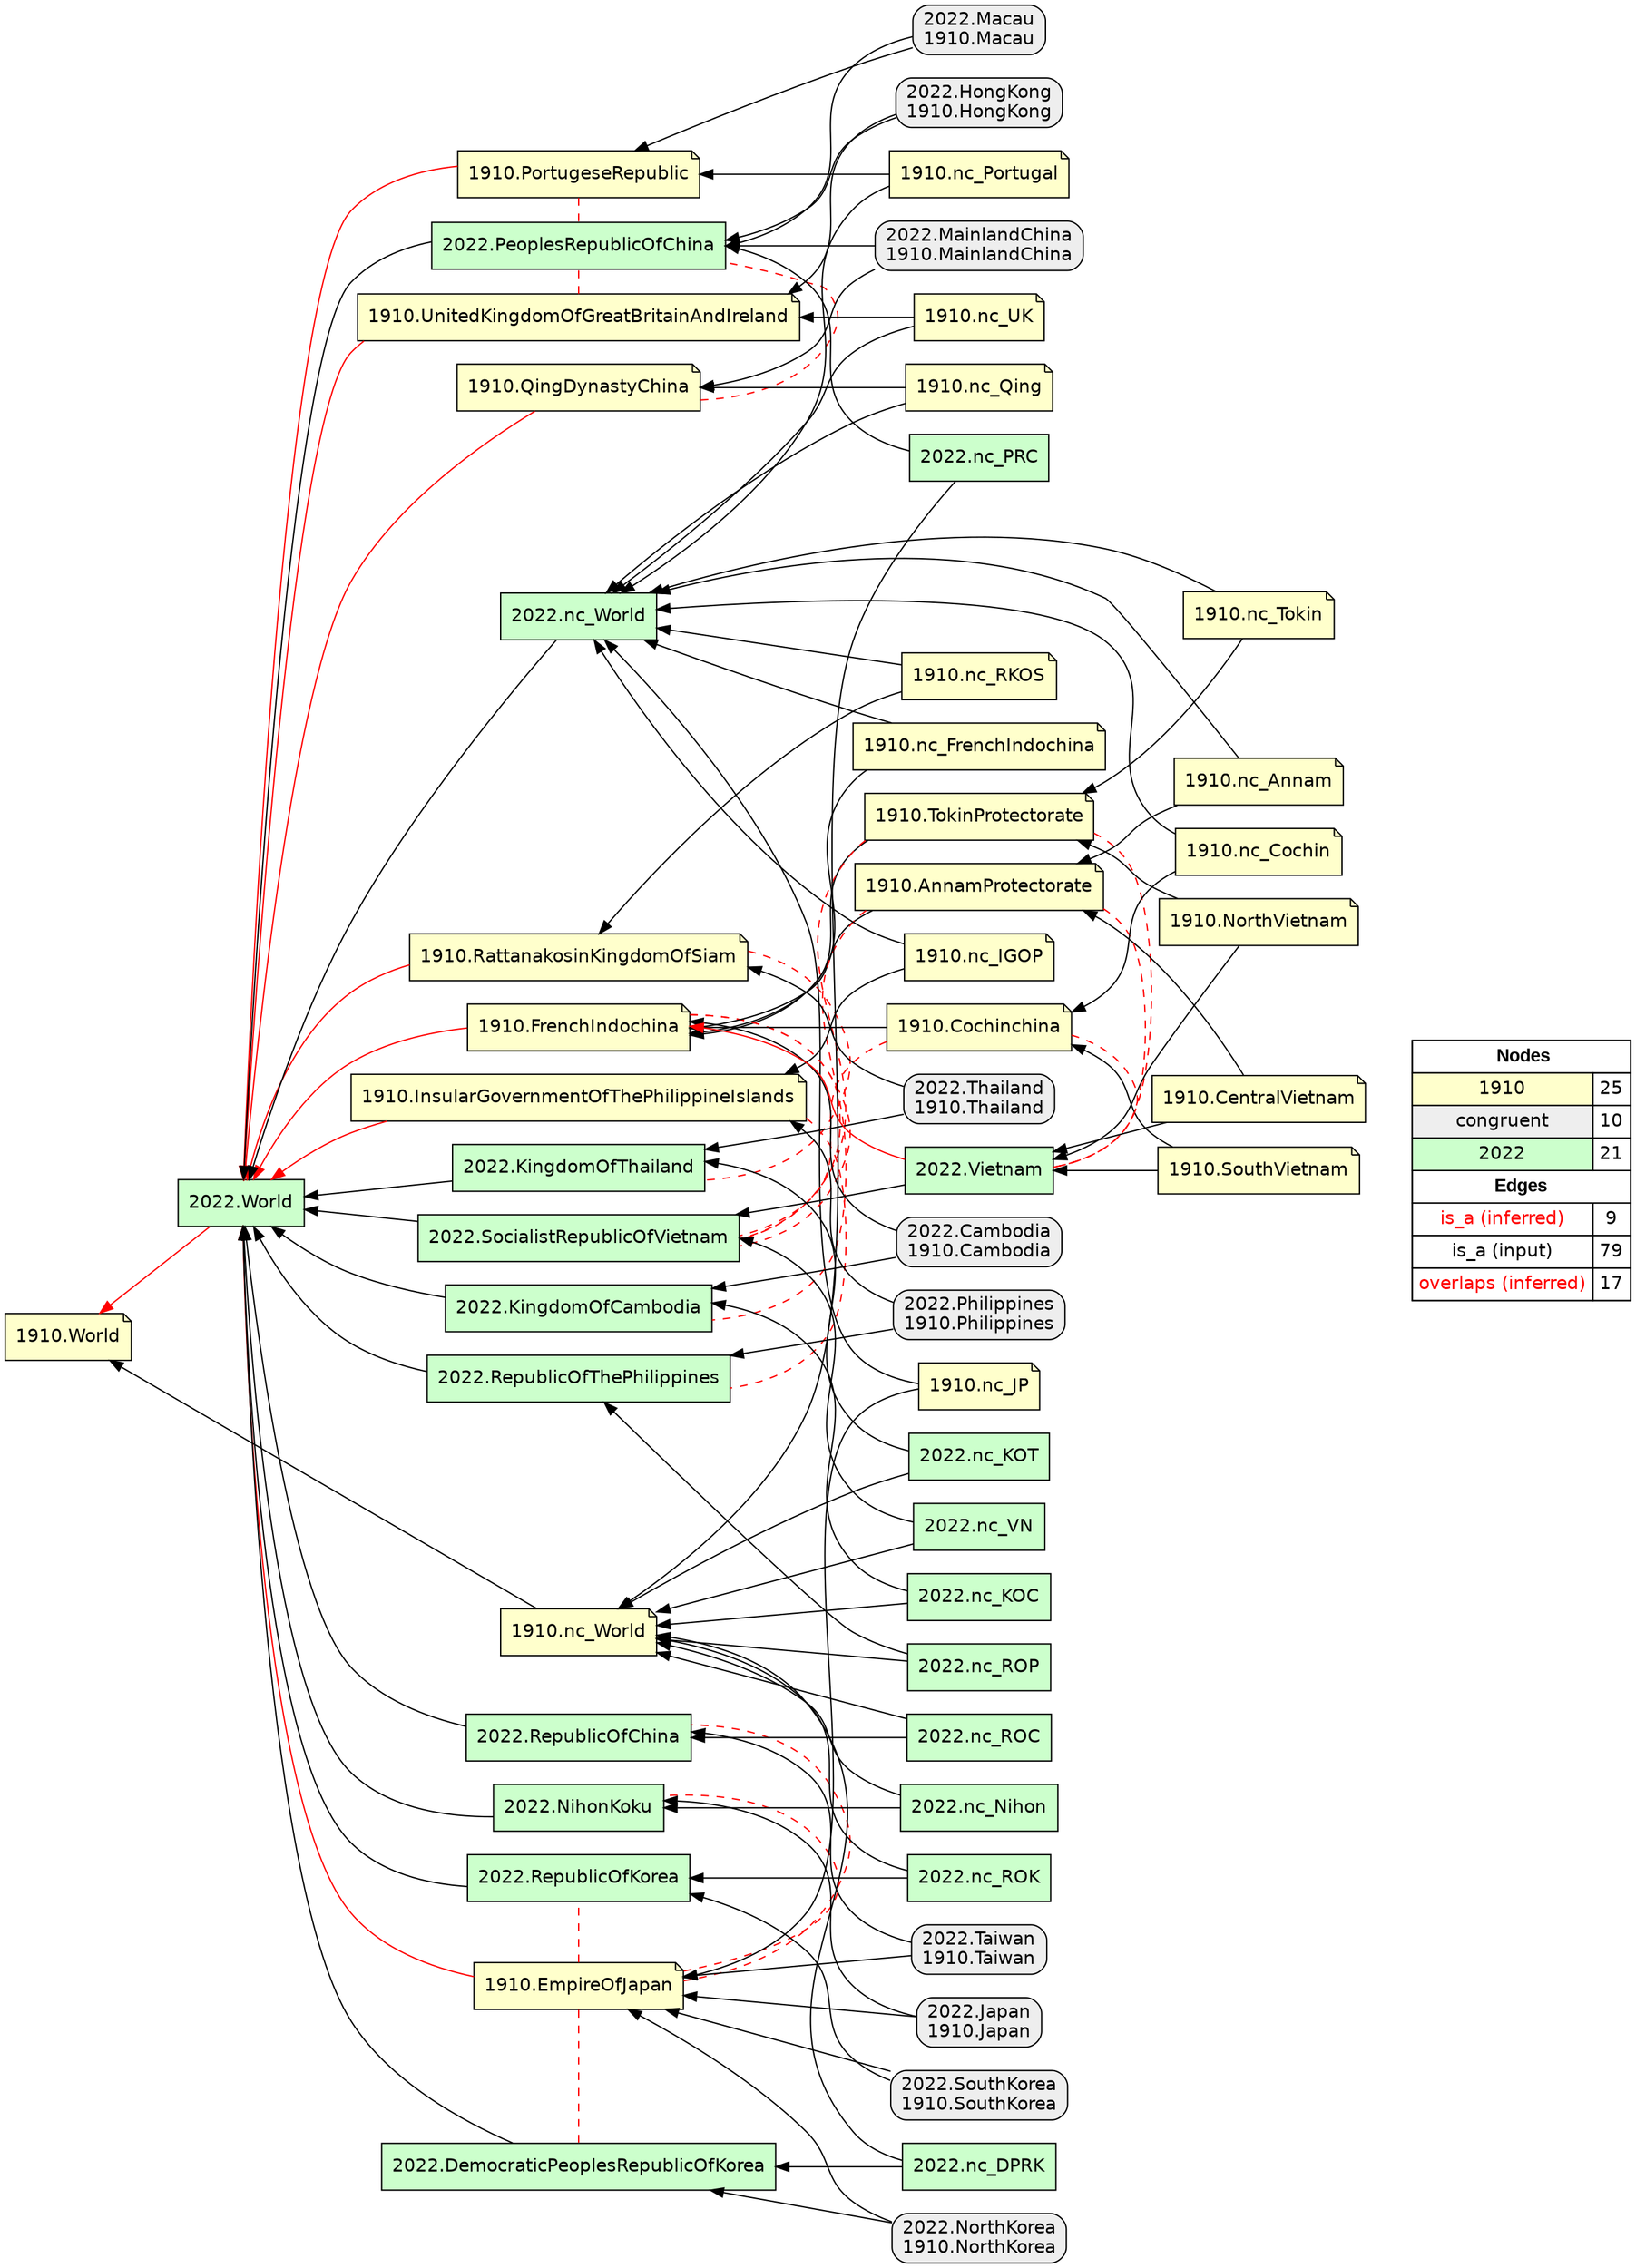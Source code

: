 digraph{
rankdir=RL
node[shape=note style=filled fillcolor="#FFFFCC" fontname="helvetica"] 
"1910.QingDynastyChina"
"1910.nc_RKOS"
"1910.EmpireOfJapan"
"1910.nc_World"
"1910.nc_Portugal"
"1910.InsularGovernmentOfThePhilippineIslands"
"1910.TokinProtectorate"
"1910.NorthVietnam"
"1910.RattanakosinKingdomOfSiam"
"1910.CentralVietnam"
"1910.nc_Tokin"
"1910.nc_Annam"
"1910.nc_FrenchIndochina"
"1910.nc_JP"
"1910.nc_UK"
"1910.World"
"1910.FrenchIndochina"
"1910.PortugeseRepublic"
"1910.AnnamProtectorate"
"1910.nc_Cochin"
"1910.SouthVietnam"
"1910.nc_Qing"
"1910.UnitedKingdomOfGreatBritainAndIreland"
"1910.Cochinchina"
"1910.nc_IGOP"
node[shape=box style="filled,rounded" fillcolor="#EEEEEE" fontname="helvetica"] 
"2022.Cambodia\n1910.Cambodia"
"2022.HongKong\n1910.HongKong"
"2022.Japan\n1910.Japan"
"2022.Macau\n1910.Macau"
"2022.MainlandChina\n1910.MainlandChina"
"2022.Thailand\n1910.Thailand"
"2022.SouthKorea\n1910.SouthKorea"
"2022.NorthKorea\n1910.NorthKorea"
"2022.Taiwan\n1910.Taiwan"
"2022.Philippines\n1910.Philippines"
node[shape=box style=filled fillcolor="#CCFFCC" fontname="helvetica"] 
"2022.nc_Nihon"
"2022.RepublicOfThePhilippines"
"2022.nc_VN"
"2022.SocialistRepublicOfVietnam"
"2022.RepublicOfKorea"
"2022.DemocraticPeoplesRepublicOfKorea"
"2022.nc_World"
"2022.PeoplesRepublicOfChina"
"2022.RepublicOfChina"
"2022.Vietnam"
"2022.nc_DPRK"
"2022.NihonKoku"
"2022.World"
"2022.KingdomOfThailand"
"2022.nc_PRC"
"2022.nc_ROK"
"2022.nc_KOC"
"2022.nc_ROC"
"2022.nc_KOT"
"2022.nc_ROP"
"2022.KingdomOfCambodia"
edge[arrowhead=normal style=solid color="#FF0000" constraint=true penwidth=1]
"1910.RattanakosinKingdomOfSiam" -> "2022.World"
"1910.EmpireOfJapan" -> "2022.World"
"1910.FrenchIndochina" -> "2022.World"
"2022.Vietnam" -> "1910.FrenchIndochina"
"1910.UnitedKingdomOfGreatBritainAndIreland" -> "2022.World"
"2022.World" -> "1910.World"
"1910.PortugeseRepublic" -> "2022.World"
"1910.InsularGovernmentOfThePhilippineIslands" -> "2022.World"
"1910.QingDynastyChina" -> "2022.World"
edge[arrowhead=normal style=solid color="#000000" constraint=true penwidth=1]
"2022.HongKong\n1910.HongKong" -> "2022.PeoplesRepublicOfChina"
"1910.CentralVietnam" -> "2022.Vietnam"
"2022.nc_ROC" -> "2022.RepublicOfChina"
"2022.nc_DPRK" -> "2022.DemocraticPeoplesRepublicOfKorea"
"1910.TokinProtectorate" -> "1910.FrenchIndochina"
"2022.nc_KOT" -> "1910.nc_World"
"2022.Taiwan\n1910.Taiwan" -> "1910.EmpireOfJapan"
"2022.RepublicOfKorea" -> "2022.World"
"2022.NorthKorea\n1910.NorthKorea" -> "1910.EmpireOfJapan"
"2022.nc_ROP" -> "1910.nc_World"
"2022.Philippines\n1910.Philippines" -> "1910.InsularGovernmentOfThePhilippineIslands"
"1910.nc_Cochin" -> "1910.Cochinchina"
"1910.nc_RKOS" -> "1910.RattanakosinKingdomOfSiam"
"2022.nc_Nihon" -> "2022.NihonKoku"
"2022.RepublicOfChina" -> "2022.World"
"2022.Philippines\n1910.Philippines" -> "2022.RepublicOfThePhilippines"
"1910.SouthVietnam" -> "1910.Cochinchina"
"2022.nc_VN" -> "2022.SocialistRepublicOfVietnam"
"2022.SocialistRepublicOfVietnam" -> "2022.World"
"2022.nc_KOT" -> "2022.KingdomOfThailand"
"1910.nc_Cochin" -> "2022.nc_World"
"1910.nc_FrenchIndochina" -> "2022.nc_World"
"2022.SouthKorea\n1910.SouthKorea" -> "1910.EmpireOfJapan"
"1910.nc_FrenchIndochina" -> "1910.FrenchIndochina"
"2022.Cambodia\n1910.Cambodia" -> "2022.KingdomOfCambodia"
"1910.nc_IGOP" -> "1910.InsularGovernmentOfThePhilippineIslands"
"2022.Thailand\n1910.Thailand" -> "1910.RattanakosinKingdomOfSiam"
"1910.CentralVietnam" -> "1910.AnnamProtectorate"
"2022.nc_KOC" -> "1910.nc_World"
"1910.nc_Qing" -> "1910.QingDynastyChina"
"1910.NorthVietnam" -> "1910.TokinProtectorate"
"2022.DemocraticPeoplesRepublicOfKorea" -> "2022.World"
"1910.nc_Portugal" -> "2022.nc_World"
"1910.NorthVietnam" -> "2022.Vietnam"
"1910.nc_Qing" -> "2022.nc_World"
"1910.SouthVietnam" -> "2022.Vietnam"
"2022.Japan\n1910.Japan" -> "2022.NihonKoku"
"2022.nc_DPRK" -> "1910.nc_World"
"2022.nc_VN" -> "1910.nc_World"
"2022.NihonKoku" -> "2022.World"
"2022.MainlandChina\n1910.MainlandChina" -> "1910.QingDynastyChina"
"1910.Cochinchina" -> "1910.FrenchIndochina"
"2022.MainlandChina\n1910.MainlandChina" -> "2022.PeoplesRepublicOfChina"
"2022.nc_ROK" -> "2022.RepublicOfKorea"
"2022.nc_ROP" -> "2022.RepublicOfThePhilippines"
"1910.nc_World" -> "1910.World"
"2022.Cambodia\n1910.Cambodia" -> "1910.FrenchIndochina"
"2022.Macau\n1910.Macau" -> "1910.PortugeseRepublic"
"1910.nc_UK" -> "1910.UnitedKingdomOfGreatBritainAndIreland"
"1910.nc_JP" -> "1910.EmpireOfJapan"
"1910.nc_Annam" -> "2022.nc_World"
"2022.Thailand\n1910.Thailand" -> "2022.KingdomOfThailand"
"1910.nc_Tokin" -> "1910.TokinProtectorate"
"1910.nc_JP" -> "2022.nc_World"
"1910.nc_RKOS" -> "2022.nc_World"
"1910.nc_UK" -> "2022.nc_World"
"2022.nc_World" -> "2022.World"
"2022.Vietnam" -> "2022.SocialistRepublicOfVietnam"
"2022.SouthKorea\n1910.SouthKorea" -> "2022.RepublicOfKorea"
"1910.nc_IGOP" -> "2022.nc_World"
"2022.RepublicOfThePhilippines" -> "2022.World"
"2022.Taiwan\n1910.Taiwan" -> "2022.RepublicOfChina"
"2022.NorthKorea\n1910.NorthKorea" -> "2022.DemocraticPeoplesRepublicOfKorea"
"2022.KingdomOfCambodia" -> "2022.World"
"2022.HongKong\n1910.HongKong" -> "1910.UnitedKingdomOfGreatBritainAndIreland"
"1910.nc_Tokin" -> "2022.nc_World"
"2022.PeoplesRepublicOfChina" -> "2022.World"
"2022.nc_Nihon" -> "1910.nc_World"
"2022.nc_PRC" -> "1910.nc_World"
"2022.Macau\n1910.Macau" -> "2022.PeoplesRepublicOfChina"
"2022.nc_ROK" -> "1910.nc_World"
"2022.Japan\n1910.Japan" -> "1910.EmpireOfJapan"
"2022.nc_KOC" -> "2022.KingdomOfCambodia"
"1910.nc_Portugal" -> "1910.PortugeseRepublic"
"1910.AnnamProtectorate" -> "1910.FrenchIndochina"
"1910.nc_Annam" -> "1910.AnnamProtectorate"
"2022.KingdomOfThailand" -> "2022.World"
"2022.nc_PRC" -> "2022.PeoplesRepublicOfChina"
"2022.nc_ROC" -> "1910.nc_World"
edge[arrowhead=normal style=dotted color="#000000" constraint=true penwidth=1]
edge[arrowhead=none style=dashed color="#FF0000" constraint=false penwidth=1]
"1910.Cochinchina" -> "2022.SocialistRepublicOfVietnam"
"1910.InsularGovernmentOfThePhilippineIslands" -> "2022.RepublicOfThePhilippines"
"1910.UnitedKingdomOfGreatBritainAndIreland" -> "2022.PeoplesRepublicOfChina"
"1910.RattanakosinKingdomOfSiam" -> "2022.KingdomOfThailand"
"1910.Cochinchina" -> "2022.Vietnam"
"1910.FrenchIndochina" -> "2022.SocialistRepublicOfVietnam"
"1910.EmpireOfJapan" -> "2022.NihonKoku"
"1910.AnnamProtectorate" -> "2022.SocialistRepublicOfVietnam"
"1910.AnnamProtectorate" -> "2022.Vietnam"
"1910.QingDynastyChina" -> "2022.PeoplesRepublicOfChina"
"1910.FrenchIndochina" -> "2022.KingdomOfCambodia"
"1910.EmpireOfJapan" -> "2022.DemocraticPeoplesRepublicOfKorea"
"1910.TokinProtectorate" -> "2022.Vietnam"
"1910.PortugeseRepublic" -> "2022.PeoplesRepublicOfChina"
"1910.EmpireOfJapan" -> "2022.RepublicOfKorea"
"1910.TokinProtectorate" -> "2022.SocialistRepublicOfVietnam"
"1910.EmpireOfJapan" -> "2022.RepublicOfChina"
node[shape=box] 
{rank=source Legend [fillcolor= white margin=0 label=< 
 <TABLE BORDER="0" CELLBORDER="1" CELLSPACING="0" CELLPADDING="4"> 
<TR> <TD COLSPAN="2"><font face="Arial Black"> Nodes</font></TD> </TR> 
<TR> 
 <TD bgcolor="#FFFFCC" fontname="helvetica">1910</TD> 
 <TD>25</TD> 
 </TR> 
<TR> 
 <TD bgcolor="#EEEEEE" fontname="helvetica">congruent</TD> 
 <TD>10</TD> 
 </TR> 
<TR> 
 <TD bgcolor="#CCFFCC" fontname="helvetica">2022</TD> 
 <TD>21</TD> 
 </TR> 
<TR> <TD COLSPAN="2"><font face = "Arial Black"> Edges </font></TD> </TR> 
<TR> 
 <TD><font color ="#FF0000">is_a (inferred)</font></TD><TD>9</TD>
</TR>
<TR> 
 <TD><font color ="#000000">is_a (input)</font></TD><TD>79</TD>
</TR>
<TR> 
 <TD><font color ="#FF0000">overlaps (inferred)</font></TD><TD>17</TD>
</TR>
</TABLE> 
 >] } 
}